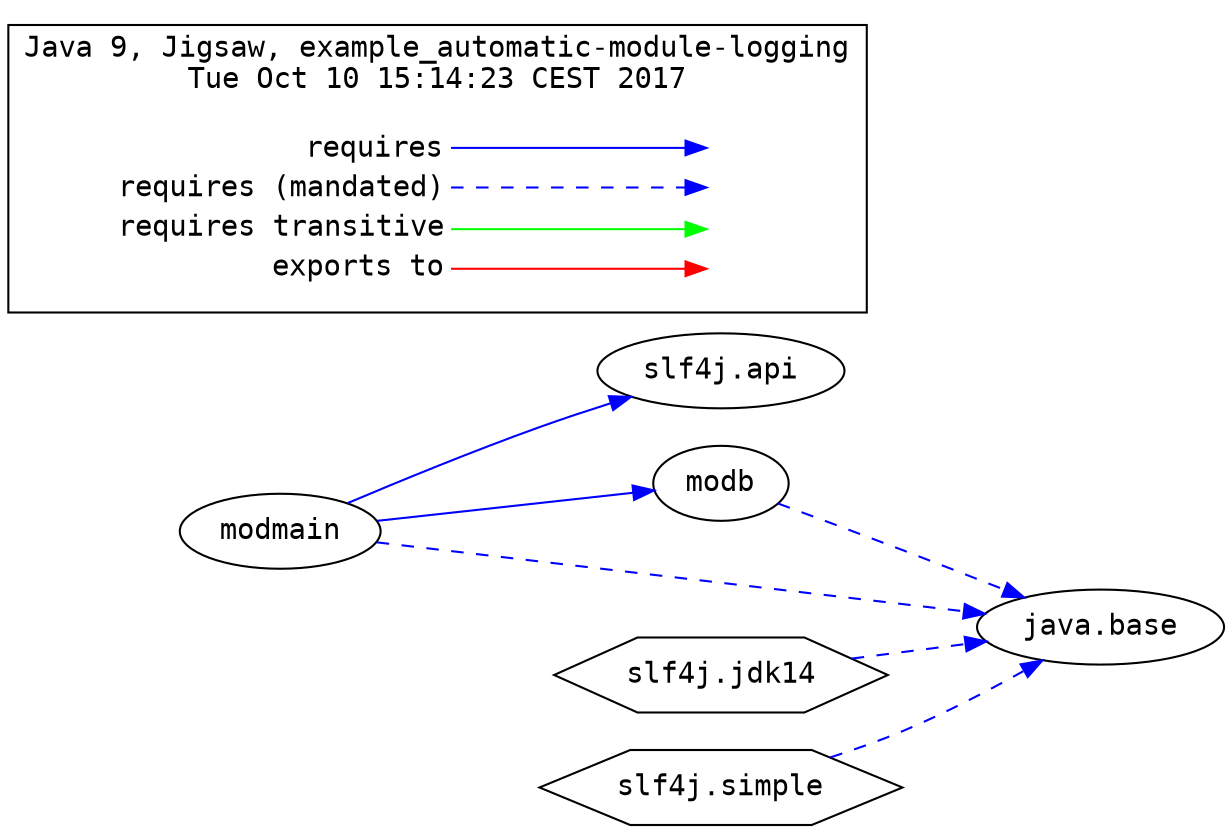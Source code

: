 # Created by depvis.JigsawDepVisualizer on Tue Oct 10 15:14:23 CEST 2017
digraph Java9_Dependency_Visualizer {
modmain[fontname="Consolas",shape="ellipse",label="modmain"];
slf4j_api[fontname="Consolas",shape="ellipse",label="slf4j.api"];
modb[fontname="Consolas",shape="ellipse",label="modb"];
java_base[fontname="Consolas",shape="ellipse",label="java.base"];
slf4j_jdk14[fontname="Consolas",shape="hexagon",label="slf4j.jdk14"];
slf4j_simple[fontname="Consolas",shape="hexagon",label="slf4j.simple"];
modmain -> slf4j_api[color="#0000ff",fontname="Consolas",fontcolor="#0000ff",weight="8"]
modmain -> modb[color="#0000ff",fontname="Consolas",fontcolor="#0000ff",weight="8"]
modmain -> java_base[color="#0000ff",fontname="Consolas",fontcolor="#0000ff",style="dashed",weight="16"]
modb -> java_base[color="#0000ff",fontname="Consolas",fontcolor="#0000ff",style="dashed",weight="16"]
slf4j_jdk14 -> java_base[color="#0000ff",fontname="Consolas",fontcolor="#0000ff",style="dashed",weight="16"]
slf4j_simple -> java_base[color="#0000ff",fontname="Consolas",fontcolor="#0000ff",style="dashed",weight="16"]
rankdir=LR
node [shape=plaintext]
subgraph cluster_01 { 
  label = "Java 9, Jigsaw, example_automatic-module-logging
Tue Oct 10 15:14:23 CEST 2017"
  fontname="Consolas"
  key [label=<<table border="0" cellpadding="2" cellspacing="0" cellborder="0">
    <tr><td align="right" port="i1">requires</td></tr>
    <tr><td align="right" port="i2">requires (mandated)</td></tr>
    <tr><td align="right" port="i3">requires transitive</td></tr>
    <tr><td align="right" port="i4">exports to</td></tr>
    </table>>,fontname="Consolas"]
  key2 [label=<<table border="0" cellpadding="2" cellspacing="0" cellborder="0">
    <tr><td port="i1">&nbsp;</td></tr>
    <tr><td port="i2">&nbsp;</td></tr>
    <tr><td port="i3">&nbsp;</td></tr>
    <tr><td port="i4">&nbsp;</td></tr>
    </table>>,fontname="Consolas"]
  key:i1:e -> key2:i1:w [color=BLUE]
  key:i2:e -> key2:i2:w [color=BLUE, style=dashed]
  key:i3:e -> key2:i3:w [color=GREEN]
  key:i4:e -> key2:i4:w [color=RED]
}
}
